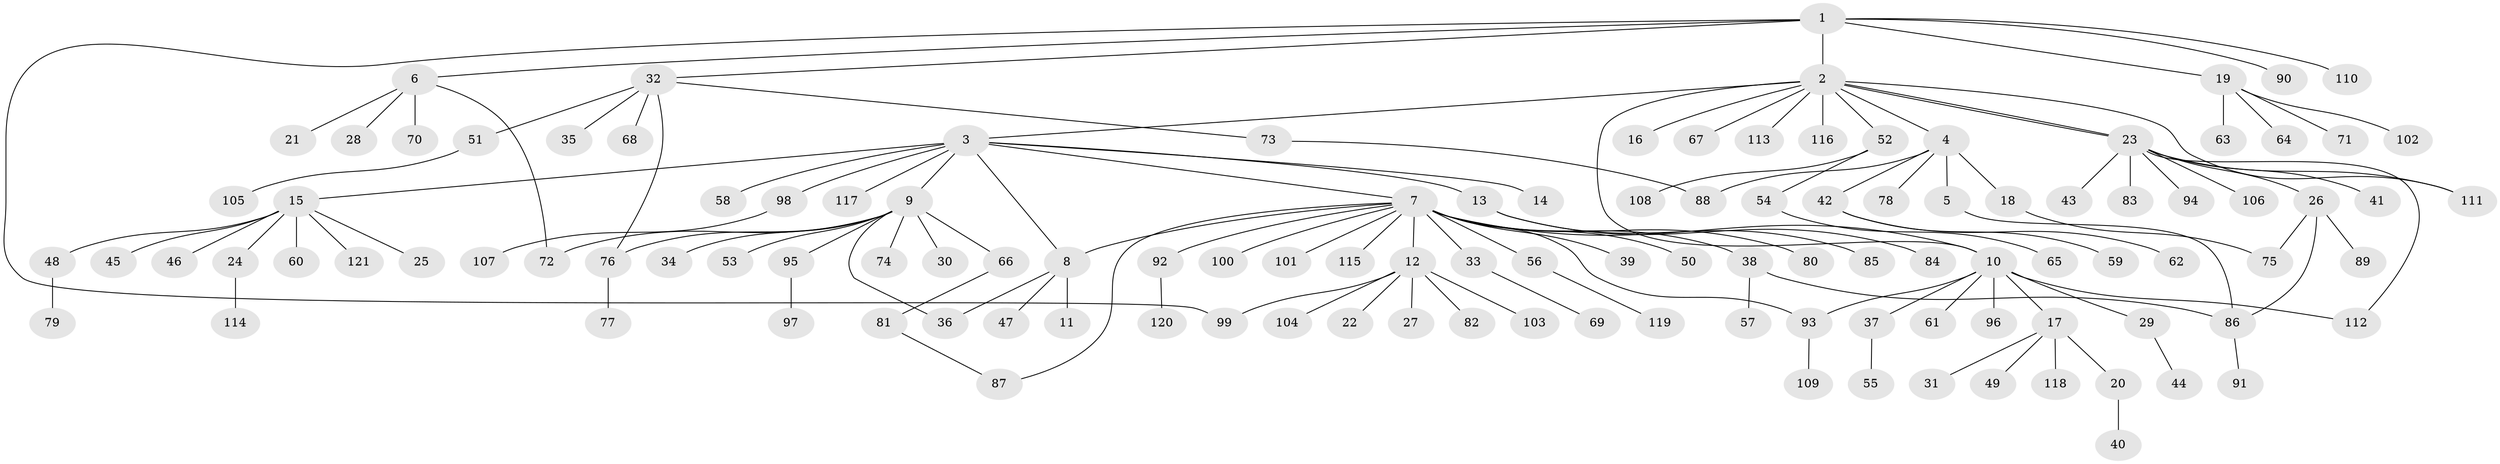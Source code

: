// coarse degree distribution, {6: 0.0273972602739726, 10: 0.0136986301369863, 9: 0.0273972602739726, 5: 0.0273972602739726, 2: 0.1780821917808219, 4: 0.0547945205479452, 11: 0.0136986301369863, 8: 0.0136986301369863, 1: 0.5753424657534246, 7: 0.0136986301369863, 3: 0.0547945205479452}
// Generated by graph-tools (version 1.1) at 2025/50/03/04/25 22:50:15]
// undirected, 121 vertices, 135 edges
graph export_dot {
  node [color=gray90,style=filled];
  1;
  2;
  3;
  4;
  5;
  6;
  7;
  8;
  9;
  10;
  11;
  12;
  13;
  14;
  15;
  16;
  17;
  18;
  19;
  20;
  21;
  22;
  23;
  24;
  25;
  26;
  27;
  28;
  29;
  30;
  31;
  32;
  33;
  34;
  35;
  36;
  37;
  38;
  39;
  40;
  41;
  42;
  43;
  44;
  45;
  46;
  47;
  48;
  49;
  50;
  51;
  52;
  53;
  54;
  55;
  56;
  57;
  58;
  59;
  60;
  61;
  62;
  63;
  64;
  65;
  66;
  67;
  68;
  69;
  70;
  71;
  72;
  73;
  74;
  75;
  76;
  77;
  78;
  79;
  80;
  81;
  82;
  83;
  84;
  85;
  86;
  87;
  88;
  89;
  90;
  91;
  92;
  93;
  94;
  95;
  96;
  97;
  98;
  99;
  100;
  101;
  102;
  103;
  104;
  105;
  106;
  107;
  108;
  109;
  110;
  111;
  112;
  113;
  114;
  115;
  116;
  117;
  118;
  119;
  120;
  121;
  1 -- 2;
  1 -- 6;
  1 -- 19;
  1 -- 32;
  1 -- 90;
  1 -- 99;
  1 -- 110;
  2 -- 3;
  2 -- 4;
  2 -- 10;
  2 -- 16;
  2 -- 23;
  2 -- 23;
  2 -- 52;
  2 -- 67;
  2 -- 111;
  2 -- 113;
  2 -- 116;
  3 -- 7;
  3 -- 8;
  3 -- 9;
  3 -- 13;
  3 -- 14;
  3 -- 15;
  3 -- 58;
  3 -- 98;
  3 -- 117;
  4 -- 5;
  4 -- 18;
  4 -- 42;
  4 -- 78;
  4 -- 88;
  5 -- 86;
  6 -- 21;
  6 -- 28;
  6 -- 70;
  6 -- 72;
  7 -- 8;
  7 -- 10;
  7 -- 12;
  7 -- 33;
  7 -- 38;
  7 -- 39;
  7 -- 50;
  7 -- 56;
  7 -- 80;
  7 -- 87;
  7 -- 92;
  7 -- 93;
  7 -- 100;
  7 -- 101;
  7 -- 115;
  8 -- 11;
  8 -- 36;
  8 -- 47;
  9 -- 30;
  9 -- 34;
  9 -- 36;
  9 -- 53;
  9 -- 66;
  9 -- 72;
  9 -- 74;
  9 -- 76;
  9 -- 95;
  10 -- 17;
  10 -- 29;
  10 -- 37;
  10 -- 61;
  10 -- 93;
  10 -- 96;
  10 -- 112;
  12 -- 22;
  12 -- 27;
  12 -- 82;
  12 -- 99;
  12 -- 103;
  12 -- 104;
  13 -- 84;
  13 -- 85;
  15 -- 24;
  15 -- 25;
  15 -- 45;
  15 -- 46;
  15 -- 48;
  15 -- 60;
  15 -- 121;
  17 -- 20;
  17 -- 31;
  17 -- 49;
  17 -- 118;
  18 -- 75;
  19 -- 63;
  19 -- 64;
  19 -- 71;
  19 -- 102;
  20 -- 40;
  23 -- 26;
  23 -- 41;
  23 -- 43;
  23 -- 83;
  23 -- 94;
  23 -- 106;
  23 -- 111;
  23 -- 112;
  24 -- 114;
  26 -- 75;
  26 -- 86;
  26 -- 89;
  29 -- 44;
  32 -- 35;
  32 -- 51;
  32 -- 68;
  32 -- 73;
  32 -- 76;
  33 -- 69;
  37 -- 55;
  38 -- 57;
  38 -- 86;
  42 -- 59;
  42 -- 62;
  48 -- 79;
  51 -- 105;
  52 -- 54;
  52 -- 108;
  54 -- 65;
  56 -- 119;
  66 -- 81;
  73 -- 88;
  76 -- 77;
  81 -- 87;
  86 -- 91;
  92 -- 120;
  93 -- 109;
  95 -- 97;
  98 -- 107;
}
